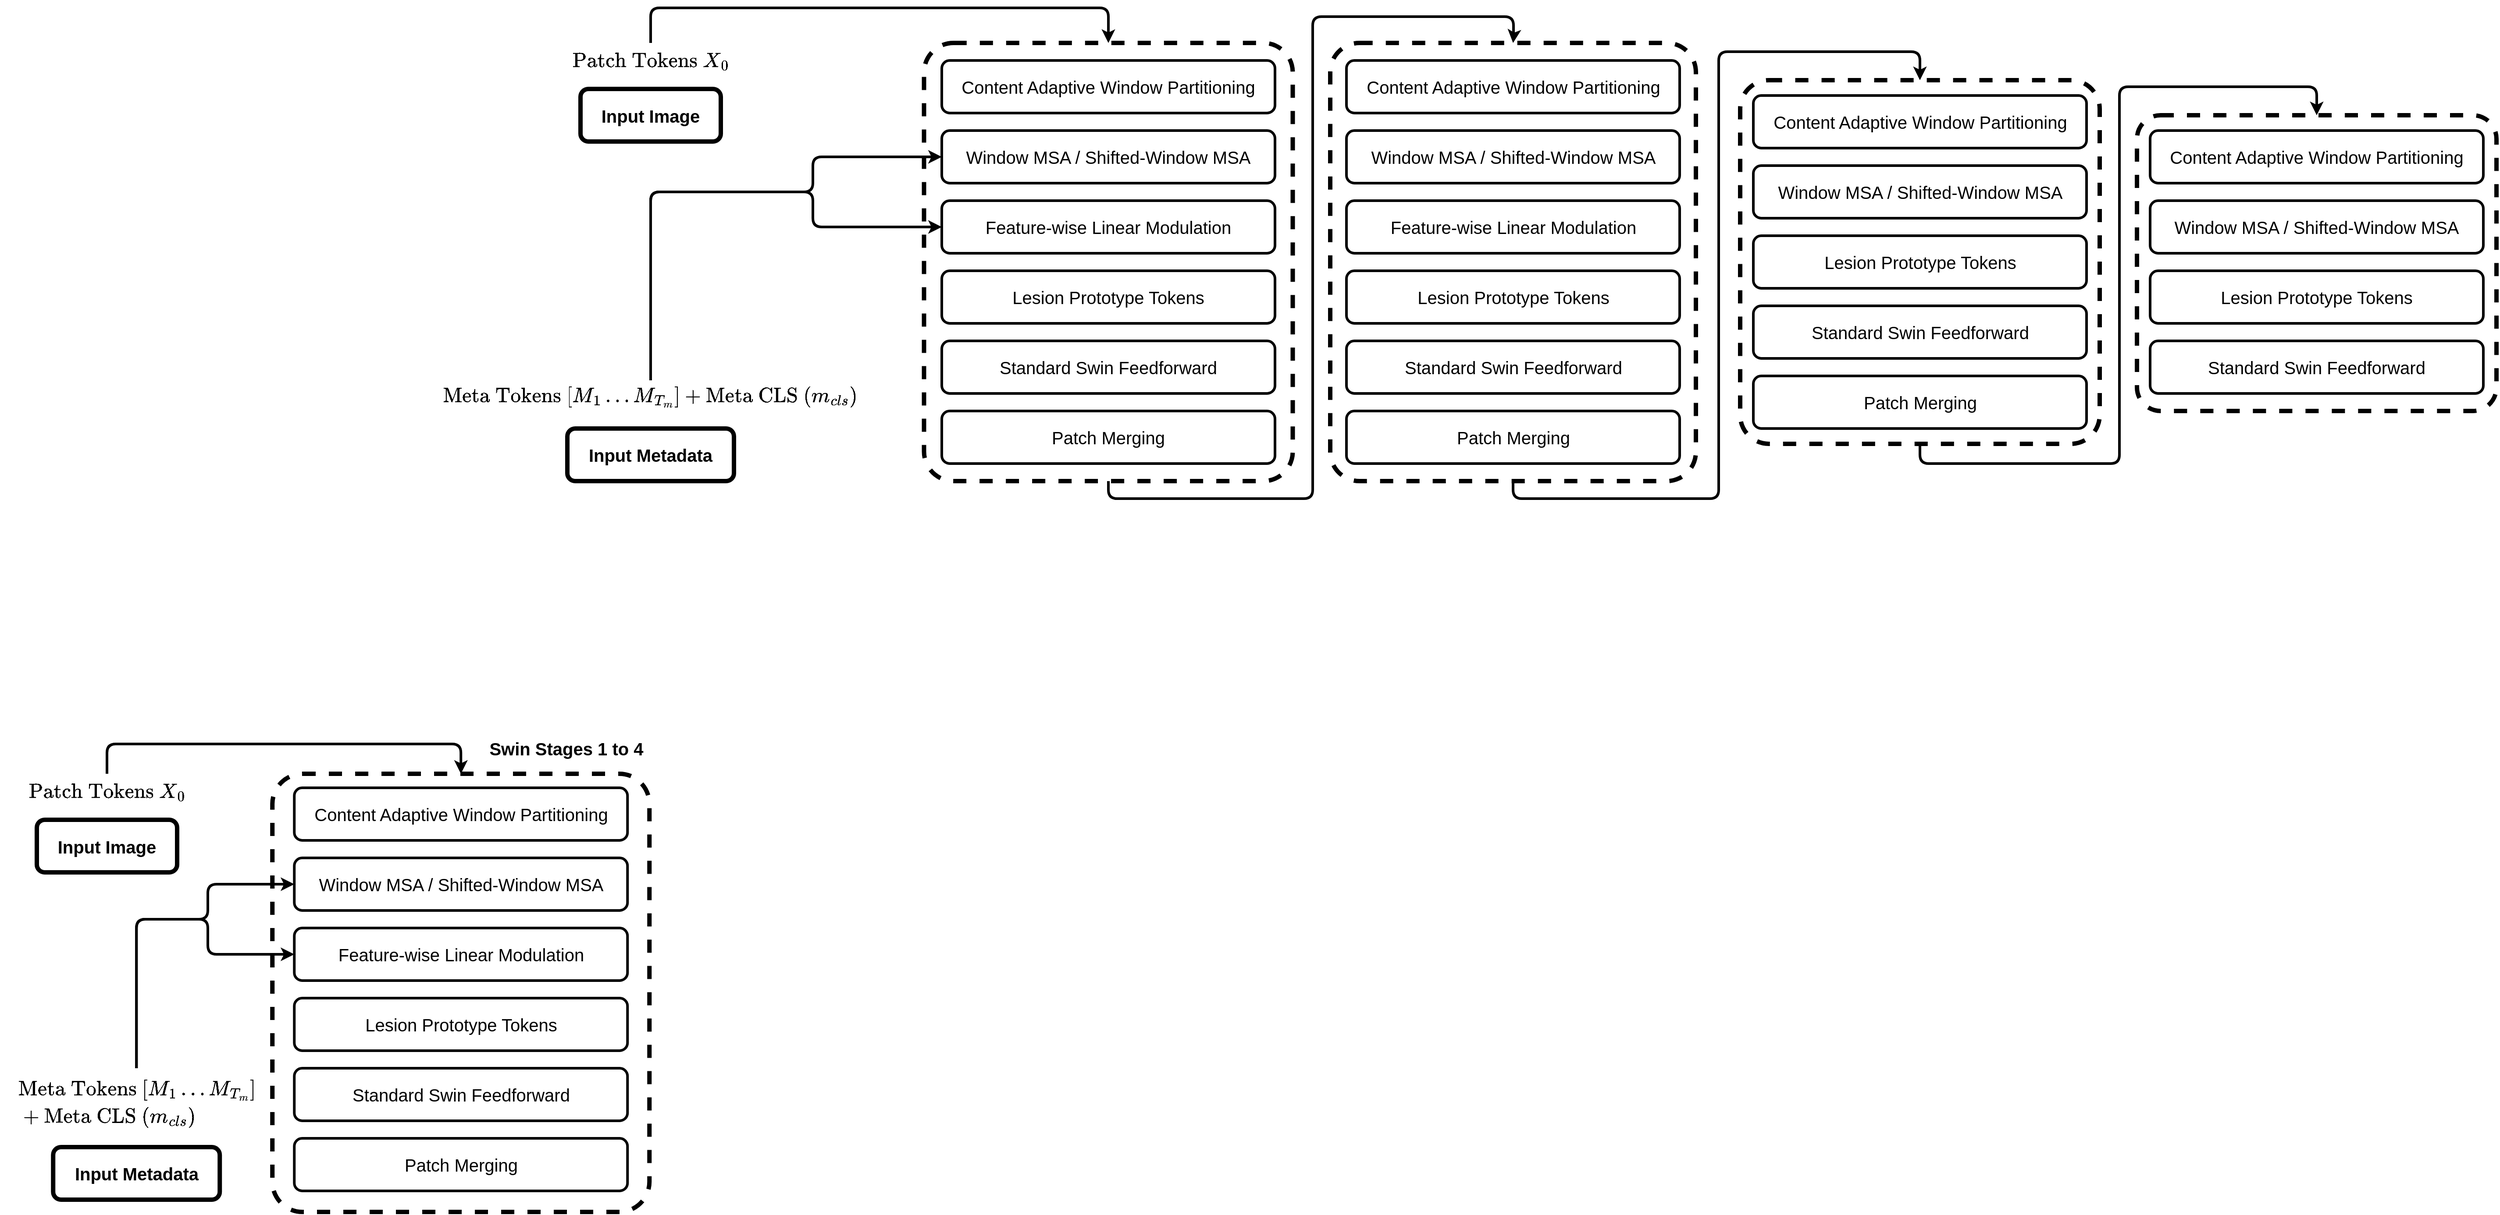 <mxfile version="28.1.1">
  <diagram name="Page-1" id="LP4Lb6s6A55-pqGKUZwg">
    <mxGraphModel dx="3103" dy="785" grid="1" gridSize="10" guides="1" tooltips="1" connect="1" arrows="1" fold="1" page="1" pageScale="1" pageWidth="827" pageHeight="1169" math="1" shadow="0">
      <root>
        <mxCell id="0" />
        <mxCell id="1" parent="0" />
        <mxCell id="s6Bo0KcBa6-XlI6CI8b0-39" style="edgeStyle=orthogonalEdgeStyle;rounded=1;orthogonalLoop=1;jettySize=auto;html=1;exitX=0.5;exitY=1;exitDx=0;exitDy=0;entryX=0.5;entryY=0;entryDx=0;entryDy=0;curved=0;strokeWidth=3;" edge="1" parent="1" source="s6Bo0KcBa6-XlI6CI8b0-15" target="s6Bo0KcBa6-XlI6CI8b0-25">
          <mxGeometry relative="1" as="geometry">
            <Array as="points">
              <mxPoint x="-193" y="940" />
              <mxPoint x="40" y="940" />
              <mxPoint x="40" y="390" />
              <mxPoint x="269" y="390" />
              <mxPoint x="269" y="415" />
            </Array>
          </mxGeometry>
        </mxCell>
        <mxCell id="s6Bo0KcBa6-XlI6CI8b0-15" value="" style="rounded=1;whiteSpace=wrap;html=1;strokeWidth=5;dashed=1;arcSize=8;" vertex="1" parent="1">
          <mxGeometry x="-403.25" y="420" width="420.5" height="500" as="geometry" />
        </mxCell>
        <mxCell id="s6Bo0KcBa6-XlI6CI8b0-1" value="&lt;font style=&quot;font-size: 20px; line-height: 140%;&quot;&gt;Input Image&lt;/font&gt;" style="rounded=1;whiteSpace=wrap;html=1;fontStyle=1;strokeColor=default;fillColor=light-dark(#FFFFFF,var(--ge-dark-color, #121212));strokeWidth=5;" vertex="1" parent="1">
          <mxGeometry x="-795" y="472.5" width="160" height="60" as="geometry" />
        </mxCell>
        <mxCell id="s6Bo0KcBa6-XlI6CI8b0-2" value="&lt;font style=&quot;font-size: 20px; line-height: 140%;&quot;&gt;Input Metadata&lt;/font&gt;" style="rounded=1;whiteSpace=wrap;html=1;fontStyle=1;strokeColor=default;fillColor=light-dark(#FFFFFF,var(--ge-dark-color, #121212));strokeWidth=5;" vertex="1" parent="1">
          <mxGeometry x="-810" y="860" width="190" height="60" as="geometry" />
        </mxCell>
        <mxCell id="s6Bo0KcBa6-XlI6CI8b0-51" style="edgeStyle=orthogonalEdgeStyle;rounded=1;orthogonalLoop=1;jettySize=auto;html=1;exitX=0.5;exitY=0;exitDx=0;exitDy=0;entryX=0.5;entryY=0;entryDx=0;entryDy=0;curved=0;strokeWidth=3;" edge="1" parent="1" source="s6Bo0KcBa6-XlI6CI8b0-4" target="s6Bo0KcBa6-XlI6CI8b0-15">
          <mxGeometry relative="1" as="geometry">
            <Array as="points">
              <mxPoint x="-715" y="380" />
              <mxPoint x="-193" y="380" />
            </Array>
          </mxGeometry>
        </mxCell>
        <mxCell id="s6Bo0KcBa6-XlI6CI8b0-4" value="\[&#xa;\text{Patch Tokens } X_0&#xa;\]" style="text;whiteSpace=wrap;align=center;verticalAlign=middle;fontSize=20;" vertex="1" parent="1">
          <mxGeometry x="-820" y="420" width="210" height="40" as="geometry" />
        </mxCell>
        <mxCell id="s6Bo0KcBa6-XlI6CI8b0-53" style="edgeStyle=orthogonalEdgeStyle;rounded=1;orthogonalLoop=1;jettySize=auto;html=1;exitX=0.5;exitY=0;exitDx=0;exitDy=0;entryX=0;entryY=0.5;entryDx=0;entryDy=0;curved=0;strokeWidth=3;" edge="1" parent="1" source="s6Bo0KcBa6-XlI6CI8b0-6" target="s6Bo0KcBa6-XlI6CI8b0-9">
          <mxGeometry relative="1" as="geometry">
            <Array as="points">
              <mxPoint x="-715" y="590" />
              <mxPoint x="-530" y="590" />
              <mxPoint x="-530" y="550" />
            </Array>
          </mxGeometry>
        </mxCell>
        <mxCell id="s6Bo0KcBa6-XlI6CI8b0-54" style="edgeStyle=orthogonalEdgeStyle;rounded=1;orthogonalLoop=1;jettySize=auto;html=1;exitX=0.5;exitY=0;exitDx=0;exitDy=0;entryX=0;entryY=0.5;entryDx=0;entryDy=0;curved=0;strokeWidth=3;" edge="1" parent="1" source="s6Bo0KcBa6-XlI6CI8b0-6" target="s6Bo0KcBa6-XlI6CI8b0-10">
          <mxGeometry relative="1" as="geometry">
            <Array as="points">
              <mxPoint x="-715" y="590" />
              <mxPoint x="-530" y="590" />
              <mxPoint x="-530" y="630" />
            </Array>
          </mxGeometry>
        </mxCell>
        <mxCell id="s6Bo0KcBa6-XlI6CI8b0-6" value="\[&#xa;\text{Meta Tokens } [M_1 \ldots M_{T_m}] + \text{Meta CLS } (m_{cls})&#xa;\]" style="text;whiteSpace=wrap;verticalAlign=middle;fontSize=20;align=center;" vertex="1" parent="1">
          <mxGeometry x="-950" y="805" width="470" height="35" as="geometry" />
        </mxCell>
        <mxCell id="s6Bo0KcBa6-XlI6CI8b0-8" value="&lt;span style=&quot;font-size: 20px;&quot;&gt;Content Adaptive Window Partitioning&lt;/span&gt;" style="rounded=1;whiteSpace=wrap;html=1;fontStyle=0;strokeColor=default;fillColor=light-dark(#FFFFFF,var(--ge-dark-color, #121212));strokeWidth=3;" vertex="1" parent="1">
          <mxGeometry x="-383" y="440" width="380" height="60" as="geometry" />
        </mxCell>
        <mxCell id="s6Bo0KcBa6-XlI6CI8b0-9" value="&lt;font style=&quot;font-size: 20px;&quot;&gt;Window MSA / Shifted-Window MSA&lt;/font&gt;" style="rounded=1;whiteSpace=wrap;html=1;fontStyle=0;strokeColor=default;fillColor=light-dark(#FFFFFF,var(--ge-dark-color, #121212));strokeWidth=3;" vertex="1" parent="1">
          <mxGeometry x="-383" y="520" width="380" height="60" as="geometry" />
        </mxCell>
        <mxCell id="s6Bo0KcBa6-XlI6CI8b0-10" value="&lt;p data-pm-slice=&quot;0 0 []&quot;&gt;&lt;font style=&quot;font-size: 20px;&quot;&gt;Feature-wise Linear Modulation&lt;/font&gt;&lt;/p&gt;" style="rounded=1;whiteSpace=wrap;html=1;fontStyle=0;strokeColor=default;fillColor=light-dark(#FFFFFF,var(--ge-dark-color, #121212));strokeWidth=3;" vertex="1" parent="1">
          <mxGeometry x="-383" y="600" width="380" height="60" as="geometry" />
        </mxCell>
        <mxCell id="s6Bo0KcBa6-XlI6CI8b0-11" value="&lt;p data-pm-slice=&quot;0 0 []&quot;&gt;&lt;font style=&quot;font-size: 20px;&quot;&gt;Lesion Prototype Tokens&lt;/font&gt;&lt;/p&gt;" style="rounded=1;whiteSpace=wrap;html=1;fontStyle=0;strokeColor=default;fillColor=light-dark(#FFFFFF,var(--ge-dark-color, #121212));strokeWidth=3;" vertex="1" parent="1">
          <mxGeometry x="-383" y="680" width="380" height="60" as="geometry" />
        </mxCell>
        <mxCell id="s6Bo0KcBa6-XlI6CI8b0-13" value="&lt;p data-pm-slice=&quot;0 0 []&quot;&gt;&lt;font style=&quot;font-size: 20px; line-height: 180%;&quot;&gt;Standard Swin Feedforward&lt;/font&gt;&lt;/p&gt;" style="rounded=1;whiteSpace=wrap;html=1;fontStyle=0;strokeColor=default;fillColor=light-dark(#FFFFFF,var(--ge-dark-color, #121212));strokeWidth=3;" vertex="1" parent="1">
          <mxGeometry x="-383" y="760" width="380" height="60" as="geometry" />
        </mxCell>
        <mxCell id="s6Bo0KcBa6-XlI6CI8b0-14" value="&lt;p data-pm-slice=&quot;0 0 []&quot;&gt;&lt;font style=&quot;font-size: 20px;&quot;&gt;Patch Merging&lt;/font&gt;&lt;/p&gt;" style="rounded=1;whiteSpace=wrap;html=1;fontStyle=0;strokeColor=default;fillColor=light-dark(#FFFFFF,var(--ge-dark-color, #121212));strokeWidth=3;" vertex="1" parent="1">
          <mxGeometry x="-383" y="840" width="380" height="60" as="geometry" />
        </mxCell>
        <mxCell id="s6Bo0KcBa6-XlI6CI8b0-40" style="edgeStyle=orthogonalEdgeStyle;rounded=1;orthogonalLoop=1;jettySize=auto;html=1;exitX=0.5;exitY=1;exitDx=0;exitDy=0;entryX=0.5;entryY=0;entryDx=0;entryDy=0;curved=0;strokeWidth=3;" edge="1" parent="1" source="s6Bo0KcBa6-XlI6CI8b0-25" target="s6Bo0KcBa6-XlI6CI8b0-32">
          <mxGeometry relative="1" as="geometry">
            <Array as="points">
              <mxPoint x="269" y="940" />
              <mxPoint x="503" y="940" />
              <mxPoint x="503" y="430" />
              <mxPoint x="733" y="430" />
            </Array>
          </mxGeometry>
        </mxCell>
        <mxCell id="s6Bo0KcBa6-XlI6CI8b0-25" value="" style="rounded=1;whiteSpace=wrap;html=1;strokeWidth=5;dashed=1;arcSize=8;" vertex="1" parent="1">
          <mxGeometry x="60" y="420" width="417" height="500" as="geometry" />
        </mxCell>
        <mxCell id="s6Bo0KcBa6-XlI6CI8b0-26" value="&lt;span style=&quot;font-size: 20px;&quot;&gt;Content Adaptive Window Partitioning&lt;/span&gt;" style="rounded=1;whiteSpace=wrap;html=1;fontStyle=0;strokeColor=default;fillColor=light-dark(#FFFFFF,var(--ge-dark-color, #121212));strokeWidth=3;" vertex="1" parent="1">
          <mxGeometry x="78.5" y="440" width="380" height="60" as="geometry" />
        </mxCell>
        <mxCell id="s6Bo0KcBa6-XlI6CI8b0-27" value="&lt;font style=&quot;font-size: 20px;&quot;&gt;Window MSA / Shifted-Window MSA&lt;/font&gt;" style="rounded=1;whiteSpace=wrap;html=1;fontStyle=0;strokeColor=default;fillColor=light-dark(#FFFFFF,var(--ge-dark-color, #121212));strokeWidth=3;" vertex="1" parent="1">
          <mxGeometry x="78.5" y="520" width="380" height="60" as="geometry" />
        </mxCell>
        <mxCell id="s6Bo0KcBa6-XlI6CI8b0-28" value="&lt;p data-pm-slice=&quot;0 0 []&quot;&gt;&lt;font style=&quot;font-size: 20px;&quot;&gt;Feature-wise Linear Modulation&lt;/font&gt;&lt;/p&gt;" style="rounded=1;whiteSpace=wrap;html=1;fontStyle=0;strokeColor=default;fillColor=light-dark(#FFFFFF,var(--ge-dark-color, #121212));strokeWidth=3;" vertex="1" parent="1">
          <mxGeometry x="78.5" y="600" width="380" height="60" as="geometry" />
        </mxCell>
        <mxCell id="s6Bo0KcBa6-XlI6CI8b0-29" value="&lt;p data-pm-slice=&quot;0 0 []&quot;&gt;&lt;font style=&quot;font-size: 20px;&quot;&gt;Lesion Prototype Tokens&lt;/font&gt;&lt;/p&gt;" style="rounded=1;whiteSpace=wrap;html=1;fontStyle=0;strokeColor=default;fillColor=light-dark(#FFFFFF,var(--ge-dark-color, #121212));strokeWidth=3;" vertex="1" parent="1">
          <mxGeometry x="78.5" y="680" width="380" height="60" as="geometry" />
        </mxCell>
        <mxCell id="s6Bo0KcBa6-XlI6CI8b0-30" value="&lt;p data-pm-slice=&quot;0 0 []&quot;&gt;&lt;font style=&quot;font-size: 20px; line-height: 180%;&quot;&gt;Standard Swin Feedforward&lt;/font&gt;&lt;/p&gt;" style="rounded=1;whiteSpace=wrap;html=1;fontStyle=0;strokeColor=default;fillColor=light-dark(#FFFFFF,var(--ge-dark-color, #121212));strokeWidth=3;" vertex="1" parent="1">
          <mxGeometry x="78.5" y="760" width="380" height="60" as="geometry" />
        </mxCell>
        <mxCell id="s6Bo0KcBa6-XlI6CI8b0-31" value="&lt;p data-pm-slice=&quot;0 0 []&quot;&gt;&lt;font style=&quot;font-size: 20px;&quot;&gt;Patch Merging&lt;/font&gt;&lt;/p&gt;" style="rounded=1;whiteSpace=wrap;html=1;fontStyle=0;strokeColor=default;fillColor=light-dark(#FFFFFF,var(--ge-dark-color, #121212));strokeWidth=3;" vertex="1" parent="1">
          <mxGeometry x="78.5" y="840" width="380" height="60" as="geometry" />
        </mxCell>
        <mxCell id="s6Bo0KcBa6-XlI6CI8b0-47" style="edgeStyle=orthogonalEdgeStyle;rounded=1;orthogonalLoop=1;jettySize=auto;html=1;exitX=0.5;exitY=1;exitDx=0;exitDy=0;entryX=0.5;entryY=0;entryDx=0;entryDy=0;curved=0;strokeWidth=3;" edge="1" parent="1" source="s6Bo0KcBa6-XlI6CI8b0-32" target="s6Bo0KcBa6-XlI6CI8b0-41">
          <mxGeometry relative="1" as="geometry">
            <Array as="points">
              <mxPoint x="732" y="900" />
              <mxPoint x="960" y="900" />
              <mxPoint x="960" y="470" />
              <mxPoint x="1185" y="470" />
            </Array>
          </mxGeometry>
        </mxCell>
        <mxCell id="s6Bo0KcBa6-XlI6CI8b0-32" value="" style="rounded=1;whiteSpace=wrap;html=1;strokeWidth=5;dashed=1;arcSize=8;" vertex="1" parent="1">
          <mxGeometry x="527.5" y="462.5" width="410" height="415" as="geometry" />
        </mxCell>
        <mxCell id="s6Bo0KcBa6-XlI6CI8b0-33" value="&lt;span style=&quot;font-size: 20px;&quot;&gt;Content Adaptive Window Partitioning&lt;/span&gt;" style="rounded=1;whiteSpace=wrap;html=1;fontStyle=0;strokeColor=default;fillColor=light-dark(#FFFFFF,var(--ge-dark-color, #121212));strokeWidth=3;" vertex="1" parent="1">
          <mxGeometry x="542.5" y="480" width="380" height="60" as="geometry" />
        </mxCell>
        <mxCell id="s6Bo0KcBa6-XlI6CI8b0-34" value="&lt;font style=&quot;font-size: 20px;&quot;&gt;Window MSA / Shifted-Window MSA&lt;/font&gt;" style="rounded=1;whiteSpace=wrap;html=1;fontStyle=0;strokeColor=default;fillColor=light-dark(#FFFFFF,var(--ge-dark-color, #121212));strokeWidth=3;" vertex="1" parent="1">
          <mxGeometry x="542.5" y="560" width="380" height="60" as="geometry" />
        </mxCell>
        <mxCell id="s6Bo0KcBa6-XlI6CI8b0-36" value="&lt;p data-pm-slice=&quot;0 0 []&quot;&gt;&lt;font style=&quot;font-size: 20px;&quot;&gt;Lesion Prototype Tokens&lt;/font&gt;&lt;/p&gt;" style="rounded=1;whiteSpace=wrap;html=1;fontStyle=0;strokeColor=default;fillColor=light-dark(#FFFFFF,var(--ge-dark-color, #121212));strokeWidth=3;" vertex="1" parent="1">
          <mxGeometry x="542.5" y="640" width="380" height="60" as="geometry" />
        </mxCell>
        <mxCell id="s6Bo0KcBa6-XlI6CI8b0-37" value="&lt;p data-pm-slice=&quot;0 0 []&quot;&gt;&lt;font style=&quot;font-size: 20px; line-height: 180%;&quot;&gt;Standard Swin Feedforward&lt;/font&gt;&lt;/p&gt;" style="rounded=1;whiteSpace=wrap;html=1;fontStyle=0;strokeColor=default;fillColor=light-dark(#FFFFFF,var(--ge-dark-color, #121212));strokeWidth=3;" vertex="1" parent="1">
          <mxGeometry x="542.5" y="720" width="380" height="60" as="geometry" />
        </mxCell>
        <mxCell id="s6Bo0KcBa6-XlI6CI8b0-38" value="&lt;p data-pm-slice=&quot;0 0 []&quot;&gt;&lt;font style=&quot;font-size: 20px;&quot;&gt;Patch Merging&lt;/font&gt;&lt;/p&gt;" style="rounded=1;whiteSpace=wrap;html=1;fontStyle=0;strokeColor=default;fillColor=light-dark(#FFFFFF,var(--ge-dark-color, #121212));strokeWidth=3;" vertex="1" parent="1">
          <mxGeometry x="542.5" y="800" width="380" height="60" as="geometry" />
        </mxCell>
        <mxCell id="s6Bo0KcBa6-XlI6CI8b0-41" value="" style="rounded=1;whiteSpace=wrap;html=1;strokeWidth=5;dashed=1;arcSize=8;" vertex="1" parent="1">
          <mxGeometry x="980" y="502.5" width="410" height="337.5" as="geometry" />
        </mxCell>
        <mxCell id="s6Bo0KcBa6-XlI6CI8b0-42" value="&lt;span style=&quot;font-size: 20px;&quot;&gt;Content Adaptive Window Partitioning&lt;/span&gt;" style="rounded=1;whiteSpace=wrap;html=1;fontStyle=0;strokeColor=default;fillColor=light-dark(#FFFFFF,var(--ge-dark-color, #121212));strokeWidth=3;" vertex="1" parent="1">
          <mxGeometry x="995" y="520" width="380" height="60" as="geometry" />
        </mxCell>
        <mxCell id="s6Bo0KcBa6-XlI6CI8b0-43" value="&lt;font style=&quot;font-size: 20px;&quot;&gt;Window MSA / Shifted-Window MSA&lt;/font&gt;" style="rounded=1;whiteSpace=wrap;html=1;fontStyle=0;strokeColor=default;fillColor=light-dark(#FFFFFF,var(--ge-dark-color, #121212));strokeWidth=3;" vertex="1" parent="1">
          <mxGeometry x="995" y="600" width="380" height="60" as="geometry" />
        </mxCell>
        <mxCell id="s6Bo0KcBa6-XlI6CI8b0-44" value="&lt;p data-pm-slice=&quot;0 0 []&quot;&gt;&lt;font style=&quot;font-size: 20px;&quot;&gt;Lesion Prototype Tokens&lt;/font&gt;&lt;/p&gt;" style="rounded=1;whiteSpace=wrap;html=1;fontStyle=0;strokeColor=default;fillColor=light-dark(#FFFFFF,var(--ge-dark-color, #121212));strokeWidth=3;" vertex="1" parent="1">
          <mxGeometry x="995" y="680" width="380" height="60" as="geometry" />
        </mxCell>
        <mxCell id="s6Bo0KcBa6-XlI6CI8b0-45" value="&lt;p data-pm-slice=&quot;0 0 []&quot;&gt;&lt;font style=&quot;font-size: 20px; line-height: 180%;&quot;&gt;Standard Swin Feedforward&lt;/font&gt;&lt;/p&gt;" style="rounded=1;whiteSpace=wrap;html=1;fontStyle=0;strokeColor=default;fillColor=light-dark(#FFFFFF,var(--ge-dark-color, #121212));strokeWidth=3;" vertex="1" parent="1">
          <mxGeometry x="995" y="760" width="380" height="60" as="geometry" />
        </mxCell>
        <mxCell id="s6Bo0KcBa6-XlI6CI8b0-91" value="" style="rounded=1;whiteSpace=wrap;html=1;strokeWidth=5;dashed=1;arcSize=8;" vertex="1" parent="1">
          <mxGeometry x="-1146.38" y="1254" width="430" height="500" as="geometry" />
        </mxCell>
        <mxCell id="s6Bo0KcBa6-XlI6CI8b0-92" value="&lt;font style=&quot;font-size: 20px; line-height: 140%;&quot;&gt;Input Image&lt;/font&gt;" style="rounded=1;whiteSpace=wrap;html=1;fontStyle=1;strokeColor=default;fillColor=light-dark(#FFFFFF,var(--ge-dark-color, #121212));strokeWidth=5;" vertex="1" parent="1">
          <mxGeometry x="-1415" y="1306.5" width="160" height="60" as="geometry" />
        </mxCell>
        <mxCell id="s6Bo0KcBa6-XlI6CI8b0-93" value="&lt;font style=&quot;font-size: 20px; line-height: 140%;&quot;&gt;Input Metadata&lt;/font&gt;" style="rounded=1;whiteSpace=wrap;html=1;fontStyle=1;strokeColor=default;fillColor=light-dark(#FFFFFF,var(--ge-dark-color, #121212));strokeWidth=5;" vertex="1" parent="1">
          <mxGeometry x="-1396.38" y="1680" width="190" height="60" as="geometry" />
        </mxCell>
        <mxCell id="s6Bo0KcBa6-XlI6CI8b0-94" style="edgeStyle=orthogonalEdgeStyle;rounded=1;orthogonalLoop=1;jettySize=auto;html=1;exitX=0.5;exitY=0;exitDx=0;exitDy=0;curved=0;strokeWidth=3;entryX=0.5;entryY=0;entryDx=0;entryDy=0;" edge="1" parent="1" source="s6Bo0KcBa6-XlI6CI8b0-95" target="s6Bo0KcBa6-XlI6CI8b0-91">
          <mxGeometry relative="1" as="geometry">
            <Array as="points">
              <mxPoint x="-1335" y="1220" />
              <mxPoint x="-931" y="1220" />
            </Array>
            <mxPoint x="-780" y="1140" as="targetPoint" />
          </mxGeometry>
        </mxCell>
        <mxCell id="s6Bo0KcBa6-XlI6CI8b0-95" value="\[&#xa;\text{Patch Tokens } X_0&#xa;\]" style="text;whiteSpace=wrap;align=center;verticalAlign=middle;fontSize=20;" vertex="1" parent="1">
          <mxGeometry x="-1440" y="1254" width="210" height="40" as="geometry" />
        </mxCell>
        <mxCell id="s6Bo0KcBa6-XlI6CI8b0-96" style="edgeStyle=orthogonalEdgeStyle;rounded=1;orthogonalLoop=1;jettySize=auto;html=1;exitX=0.5;exitY=0;exitDx=0;exitDy=0;entryX=0;entryY=0.5;entryDx=0;entryDy=0;curved=0;strokeWidth=3;" edge="1" parent="1" source="s6Bo0KcBa6-XlI6CI8b0-126" target="s6Bo0KcBa6-XlI6CI8b0-100">
          <mxGeometry relative="1" as="geometry">
            <Array as="points">
              <mxPoint x="-1301" y="1420" />
              <mxPoint x="-1220" y="1420" />
              <mxPoint x="-1220" y="1380" />
            </Array>
            <mxPoint x="-1405" y="1635" as="sourcePoint" />
          </mxGeometry>
        </mxCell>
        <mxCell id="s6Bo0KcBa6-XlI6CI8b0-97" style="edgeStyle=orthogonalEdgeStyle;rounded=1;orthogonalLoop=1;jettySize=auto;html=1;entryX=0;entryY=0.5;entryDx=0;entryDy=0;curved=0;strokeWidth=3;exitX=0.5;exitY=0;exitDx=0;exitDy=0;" edge="1" parent="1" source="s6Bo0KcBa6-XlI6CI8b0-126" target="s6Bo0KcBa6-XlI6CI8b0-101">
          <mxGeometry relative="1" as="geometry">
            <Array as="points">
              <mxPoint x="-1301" y="1420" />
              <mxPoint x="-1220" y="1420" />
              <mxPoint x="-1220" y="1460" />
            </Array>
            <mxPoint x="-1350" y="1540" as="sourcePoint" />
          </mxGeometry>
        </mxCell>
        <mxCell id="s6Bo0KcBa6-XlI6CI8b0-99" value="&lt;span style=&quot;font-size: 20px;&quot;&gt;Content Adaptive Window Partitioning&lt;/span&gt;" style="rounded=1;whiteSpace=wrap;html=1;fontStyle=0;strokeColor=default;fillColor=light-dark(#FFFFFF,var(--ge-dark-color, #121212));strokeWidth=3;" vertex="1" parent="1">
          <mxGeometry x="-1121.38" y="1270" width="380" height="60" as="geometry" />
        </mxCell>
        <mxCell id="s6Bo0KcBa6-XlI6CI8b0-100" value="&lt;font style=&quot;font-size: 20px;&quot;&gt;Window MSA / Shifted-Window MSA&lt;/font&gt;" style="rounded=1;whiteSpace=wrap;html=1;fontStyle=0;strokeColor=default;fillColor=light-dark(#FFFFFF,var(--ge-dark-color, #121212));strokeWidth=3;" vertex="1" parent="1">
          <mxGeometry x="-1121.38" y="1350" width="380" height="60" as="geometry" />
        </mxCell>
        <mxCell id="s6Bo0KcBa6-XlI6CI8b0-101" value="&lt;p data-pm-slice=&quot;0 0 []&quot;&gt;&lt;font style=&quot;font-size: 20px;&quot;&gt;Feature-wise Linear Modulation&lt;/font&gt;&lt;/p&gt;" style="rounded=1;whiteSpace=wrap;html=1;fontStyle=0;strokeColor=default;fillColor=light-dark(#FFFFFF,var(--ge-dark-color, #121212));strokeWidth=3;" vertex="1" parent="1">
          <mxGeometry x="-1121.38" y="1430" width="380" height="60" as="geometry" />
        </mxCell>
        <mxCell id="s6Bo0KcBa6-XlI6CI8b0-102" value="&lt;p data-pm-slice=&quot;0 0 []&quot;&gt;&lt;font style=&quot;font-size: 20px;&quot;&gt;Lesion Prototype Tokens&lt;/font&gt;&lt;/p&gt;" style="rounded=1;whiteSpace=wrap;html=1;fontStyle=0;strokeColor=default;fillColor=light-dark(#FFFFFF,var(--ge-dark-color, #121212));strokeWidth=3;" vertex="1" parent="1">
          <mxGeometry x="-1121.38" y="1510" width="380" height="60" as="geometry" />
        </mxCell>
        <mxCell id="s6Bo0KcBa6-XlI6CI8b0-103" value="&lt;p data-pm-slice=&quot;0 0 []&quot;&gt;&lt;font style=&quot;font-size: 20px; line-height: 180%;&quot;&gt;Standard Swin Feedforward&lt;/font&gt;&lt;/p&gt;" style="rounded=1;whiteSpace=wrap;html=1;fontStyle=0;strokeColor=default;fillColor=light-dark(#FFFFFF,var(--ge-dark-color, #121212));strokeWidth=3;" vertex="1" parent="1">
          <mxGeometry x="-1121.38" y="1590" width="380" height="60" as="geometry" />
        </mxCell>
        <mxCell id="s6Bo0KcBa6-XlI6CI8b0-104" value="&lt;p data-pm-slice=&quot;0 0 []&quot;&gt;&lt;font style=&quot;font-size: 20px;&quot;&gt;Patch Merging&lt;/font&gt;&lt;/p&gt;" style="rounded=1;whiteSpace=wrap;html=1;fontStyle=0;strokeColor=default;fillColor=light-dark(#FFFFFF,var(--ge-dark-color, #121212));strokeWidth=3;" vertex="1" parent="1">
          <mxGeometry x="-1121.38" y="1670" width="380" height="60" as="geometry" />
        </mxCell>
        <mxCell id="s6Bo0KcBa6-XlI6CI8b0-126" value="\[&#xa;\begin{aligned}&#xa;&amp;\text{Meta Tokens } [M_1 \ldots M_{T_m}] \\&#xa;&amp;+ \text{Meta CLS } (m_{cls})&#xa;\end{aligned}&#xa;\]" style="text;whiteSpace=wrap;fontSize=20;align=center;verticalAlign=middle;" vertex="1" parent="1">
          <mxGeometry x="-1456.38" y="1590" width="310" height="80" as="geometry" />
        </mxCell>
        <mxCell id="s6Bo0KcBa6-XlI6CI8b0-127" value="&lt;font style=&quot;font-size: 20px;&quot;&gt;Swin Stages 1 to 4&lt;/font&gt;" style="text;html=1;align=center;verticalAlign=middle;whiteSpace=wrap;rounded=0;fontStyle=1" vertex="1" parent="1">
          <mxGeometry x="-906.38" y="1210" width="190" height="30" as="geometry" />
        </mxCell>
      </root>
    </mxGraphModel>
  </diagram>
</mxfile>
